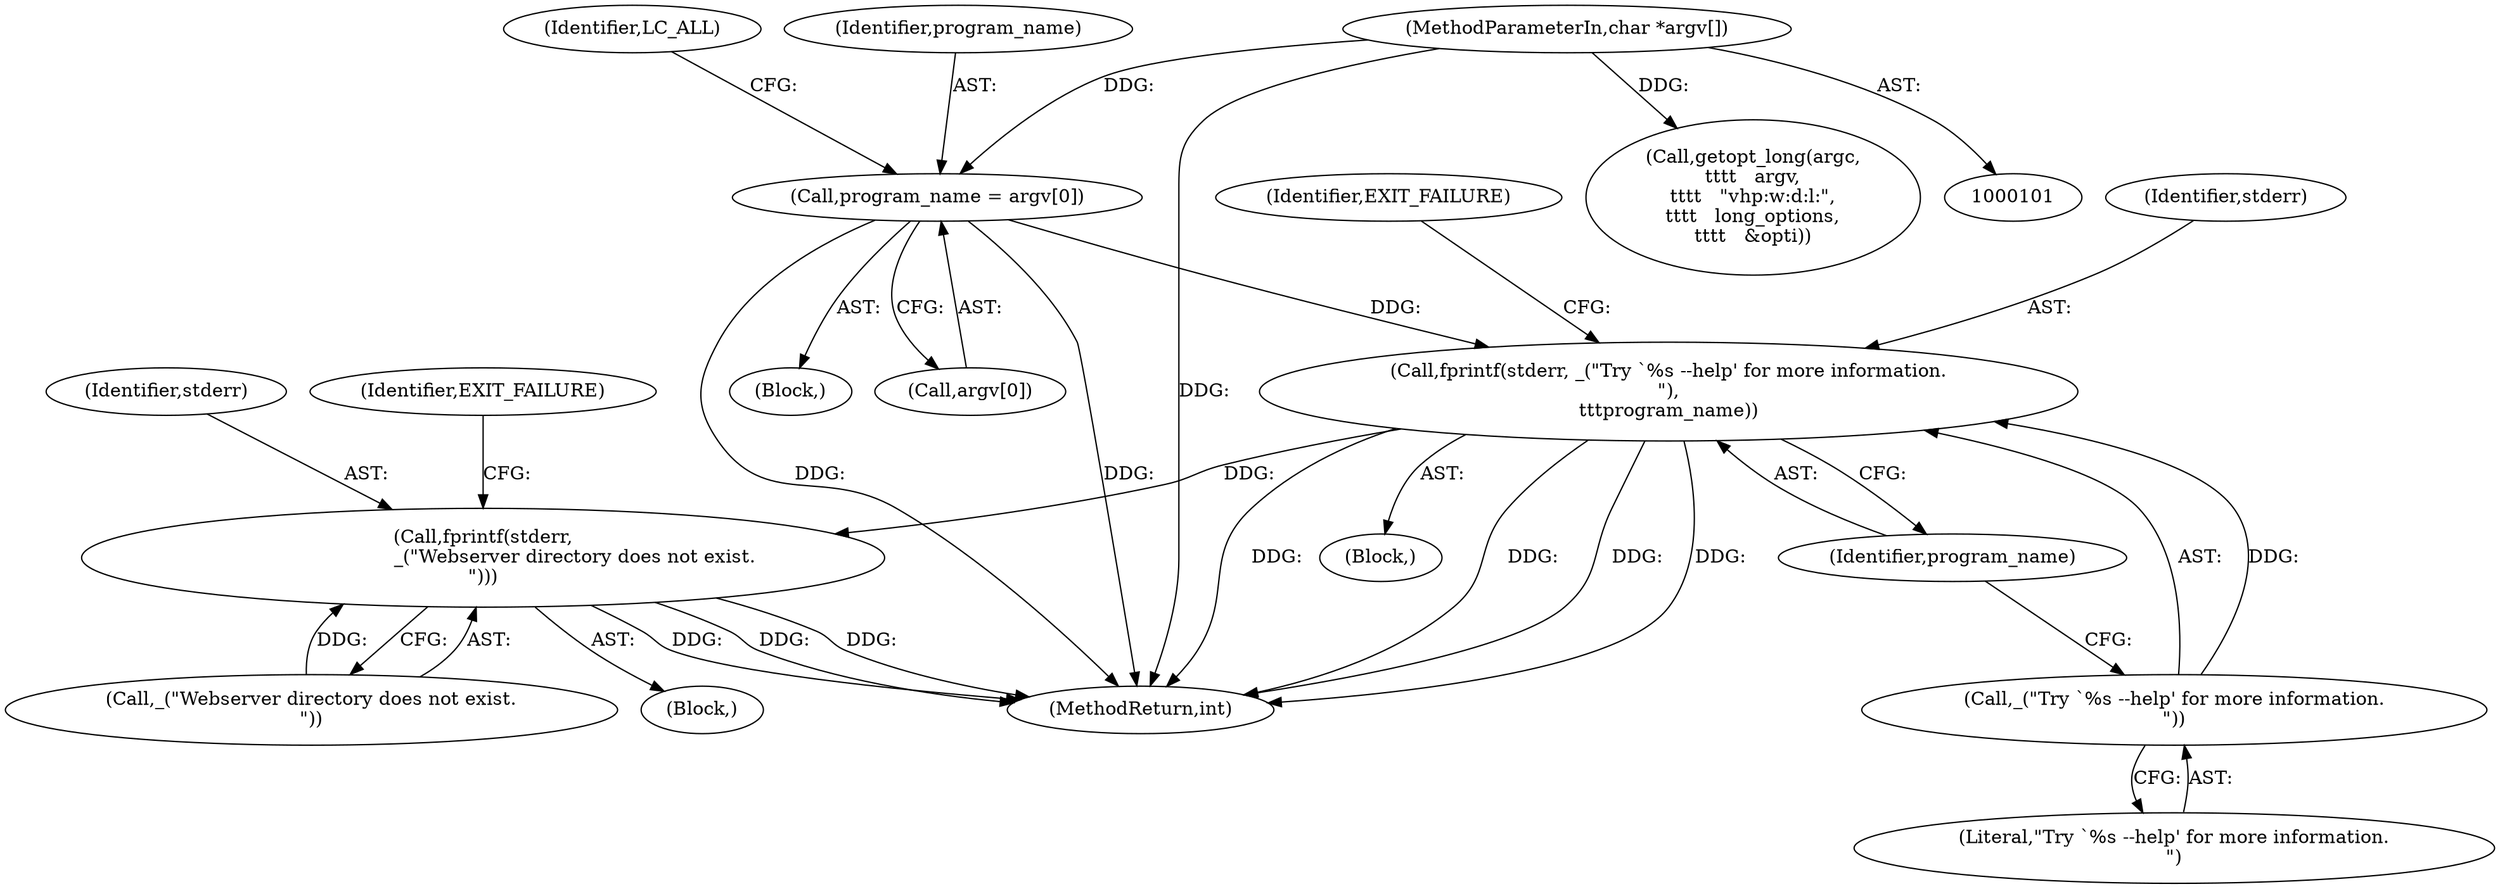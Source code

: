 digraph "0_wpitchoune_8b10426dcc0246c1712a99460dd470dcb1cc4d9c_0@API" {
"1000259" [label="(Call,fprintf(stderr, _(\"Try `%s --help' for more information.\n\"),\n\t\t\tprogram_name))"];
"1000261" [label="(Call,_(\"Try `%s --help' for more information.\n\"))"];
"1000114" [label="(Call,program_name = argv[0])"];
"1000103" [label="(MethodParameterIn,char *argv[])"];
"1000308" [label="(Call,fprintf(stderr,\n                               _(\"Webserver directory does not exist.\n\")))"];
"1000307" [label="(Block,)"];
"1000258" [label="(Block,)"];
"1000104" [label="(Block,)"];
"1000120" [label="(Identifier,LC_ALL)"];
"1000432" [label="(MethodReturn,int)"];
"1000309" [label="(Identifier,stderr)"];
"1000308" [label="(Call,fprintf(stderr,\n                               _(\"Webserver directory does not exist.\n\")))"];
"1000265" [label="(Identifier,EXIT_FAILURE)"];
"1000103" [label="(MethodParameterIn,char *argv[])"];
"1000116" [label="(Call,argv[0])"];
"1000115" [label="(Identifier,program_name)"];
"1000263" [label="(Identifier,program_name)"];
"1000114" [label="(Call,program_name = argv[0])"];
"1000260" [label="(Identifier,stderr)"];
"1000261" [label="(Call,_(\"Try `%s --help' for more information.\n\"))"];
"1000313" [label="(Identifier,EXIT_FAILURE)"];
"1000259" [label="(Call,fprintf(stderr, _(\"Try `%s --help' for more information.\n\"),\n\t\t\tprogram_name))"];
"1000158" [label="(Call,getopt_long(argc,\n\t\t\t\t   argv,\n\t\t\t\t   \"vhp:w:d:l:\",\n\t\t\t\t   long_options,\n\t\t\t\t   &opti))"];
"1000262" [label="(Literal,\"Try `%s --help' for more information.\n\")"];
"1000310" [label="(Call,_(\"Webserver directory does not exist.\n\"))"];
"1000259" -> "1000258"  [label="AST: "];
"1000259" -> "1000263"  [label="CFG: "];
"1000260" -> "1000259"  [label="AST: "];
"1000261" -> "1000259"  [label="AST: "];
"1000263" -> "1000259"  [label="AST: "];
"1000265" -> "1000259"  [label="CFG: "];
"1000259" -> "1000432"  [label="DDG: "];
"1000259" -> "1000432"  [label="DDG: "];
"1000259" -> "1000432"  [label="DDG: "];
"1000259" -> "1000432"  [label="DDG: "];
"1000261" -> "1000259"  [label="DDG: "];
"1000114" -> "1000259"  [label="DDG: "];
"1000259" -> "1000308"  [label="DDG: "];
"1000261" -> "1000262"  [label="CFG: "];
"1000262" -> "1000261"  [label="AST: "];
"1000263" -> "1000261"  [label="CFG: "];
"1000114" -> "1000104"  [label="AST: "];
"1000114" -> "1000116"  [label="CFG: "];
"1000115" -> "1000114"  [label="AST: "];
"1000116" -> "1000114"  [label="AST: "];
"1000120" -> "1000114"  [label="CFG: "];
"1000114" -> "1000432"  [label="DDG: "];
"1000114" -> "1000432"  [label="DDG: "];
"1000103" -> "1000114"  [label="DDG: "];
"1000103" -> "1000101"  [label="AST: "];
"1000103" -> "1000432"  [label="DDG: "];
"1000103" -> "1000158"  [label="DDG: "];
"1000308" -> "1000307"  [label="AST: "];
"1000308" -> "1000310"  [label="CFG: "];
"1000309" -> "1000308"  [label="AST: "];
"1000310" -> "1000308"  [label="AST: "];
"1000313" -> "1000308"  [label="CFG: "];
"1000308" -> "1000432"  [label="DDG: "];
"1000308" -> "1000432"  [label="DDG: "];
"1000308" -> "1000432"  [label="DDG: "];
"1000310" -> "1000308"  [label="DDG: "];
}
